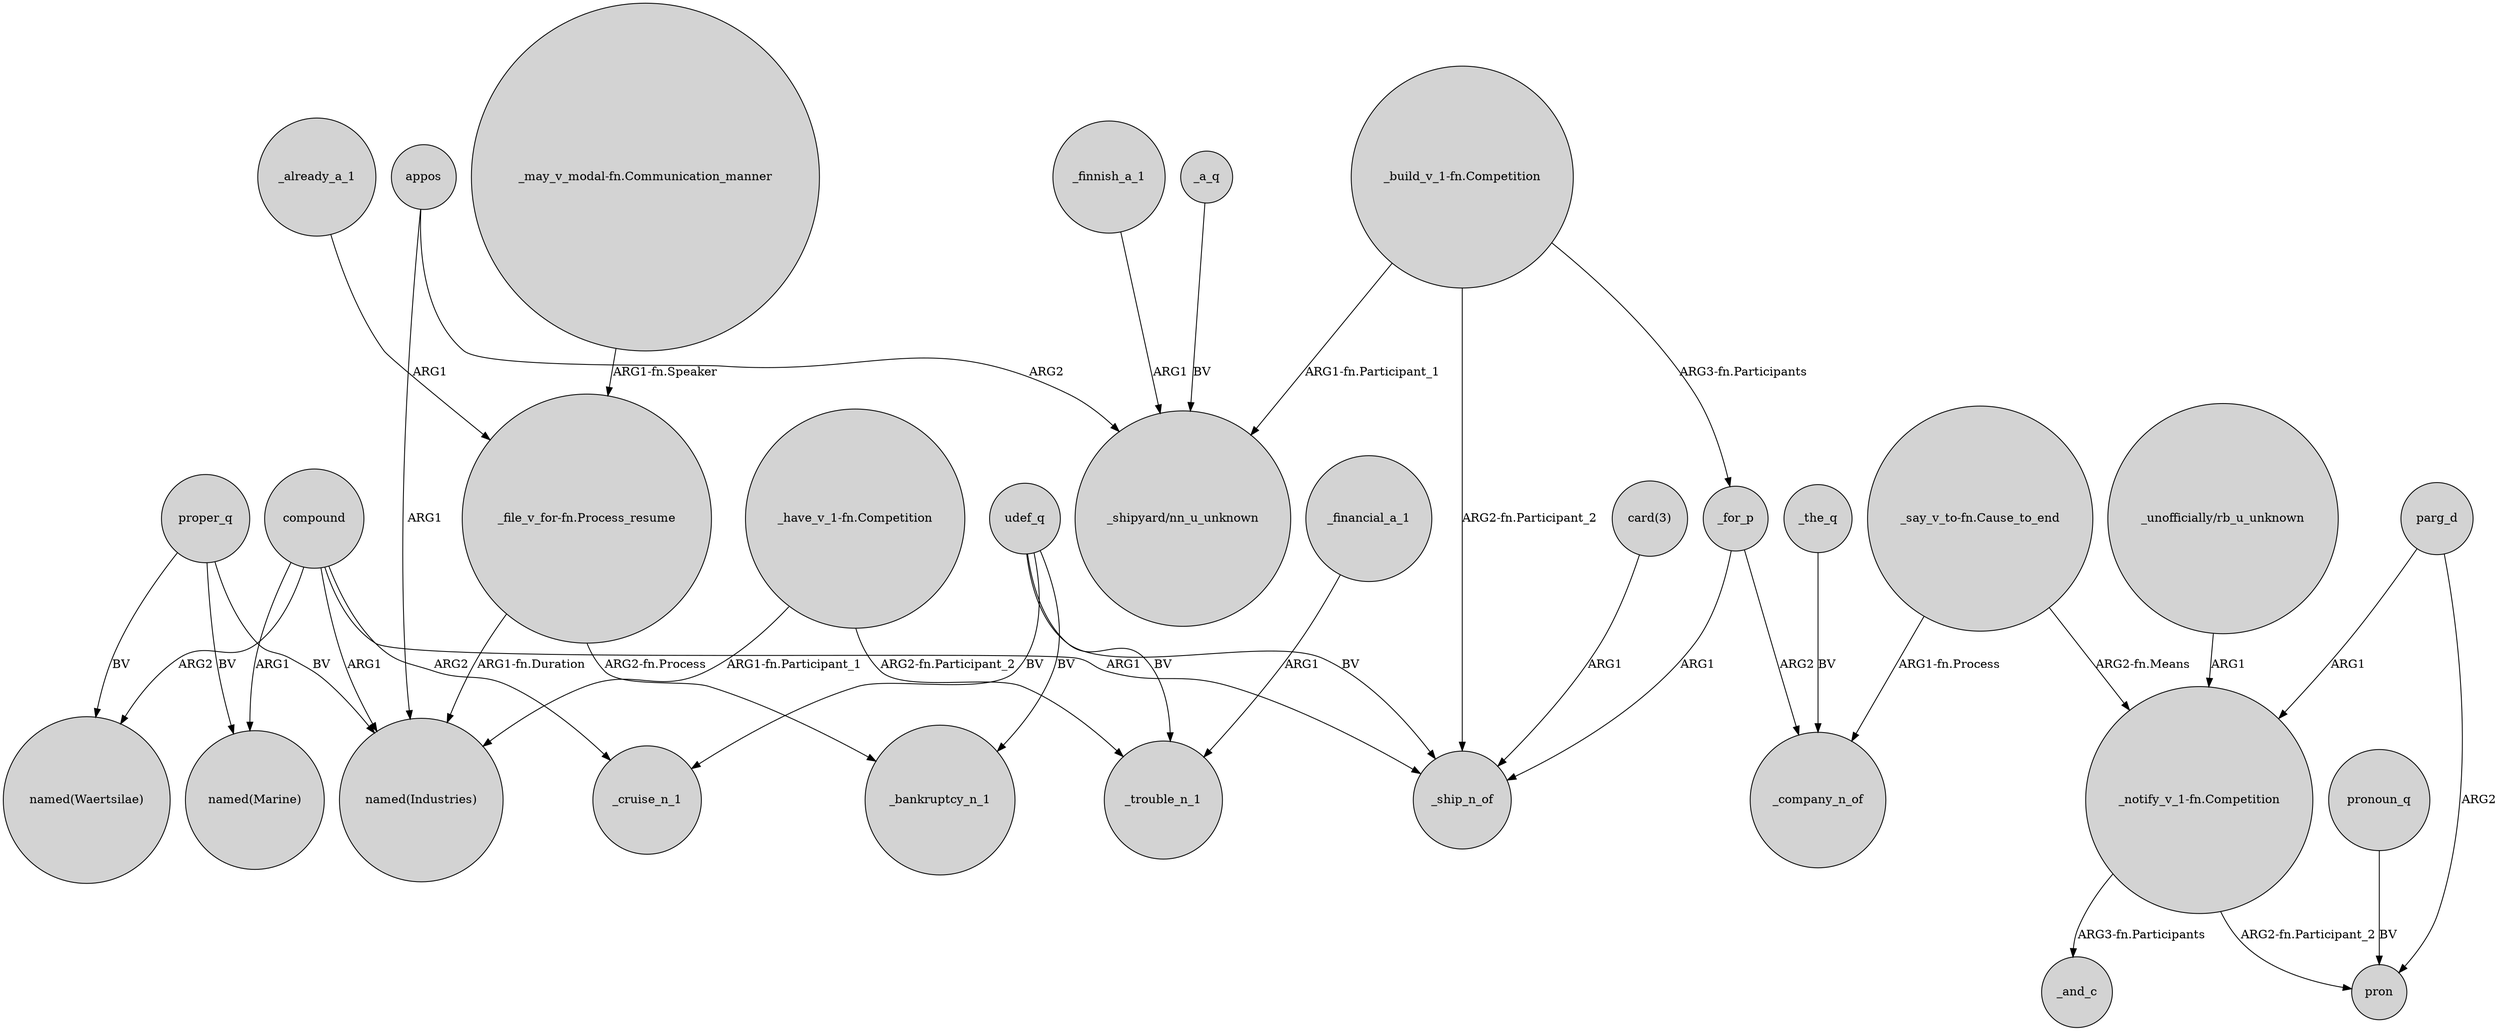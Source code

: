 digraph {
	node [shape=circle style=filled]
	udef_q -> _cruise_n_1 [label=BV]
	proper_q -> "named(Marine)" [label=BV]
	proper_q -> "named(Industries)" [label=BV]
	"card(3)" -> _ship_n_of [label=ARG1]
	_already_a_1 -> "_file_v_for-fn.Process_resume" [label=ARG1]
	_financial_a_1 -> _trouble_n_1 [label=ARG1]
	appos -> "_shipyard/nn_u_unknown" [label=ARG2]
	"_file_v_for-fn.Process_resume" -> _bankruptcy_n_1 [label="ARG2-fn.Process"]
	compound -> "named(Industries)" [label=ARG1]
	parg_d -> pron [label=ARG2]
	compound -> "named(Marine)" [label=ARG1]
	"_may_v_modal-fn.Communication_manner" -> "_file_v_for-fn.Process_resume" [label="ARG1-fn.Speaker"]
	compound -> _ship_n_of [label=ARG1]
	proper_q -> "named(Waertsilae)" [label=BV]
	"_build_v_1-fn.Competition" -> _for_p [label="ARG3-fn.Participants"]
	"_unofficially/rb_u_unknown" -> "_notify_v_1-fn.Competition" [label=ARG1]
	_finnish_a_1 -> "_shipyard/nn_u_unknown" [label=ARG1]
	_a_q -> "_shipyard/nn_u_unknown" [label=BV]
	pronoun_q -> pron [label=BV]
	"_have_v_1-fn.Competition" -> _trouble_n_1 [label="ARG2-fn.Participant_2"]
	udef_q -> _ship_n_of [label=BV]
	udef_q -> _trouble_n_1 [label=BV]
	"_have_v_1-fn.Competition" -> "named(Industries)" [label="ARG1-fn.Participant_1"]
	appos -> "named(Industries)" [label=ARG1]
	_for_p -> _company_n_of [label=ARG2]
	compound -> _cruise_n_1 [label=ARG2]
	"_build_v_1-fn.Competition" -> "_shipyard/nn_u_unknown" [label="ARG1-fn.Participant_1"]
	udef_q -> _bankruptcy_n_1 [label=BV]
	"_notify_v_1-fn.Competition" -> pron [label="ARG2-fn.Participant_2"]
	_for_p -> _ship_n_of [label=ARG1]
	"_say_v_to-fn.Cause_to_end" -> _company_n_of [label="ARG1-fn.Process"]
	"_say_v_to-fn.Cause_to_end" -> "_notify_v_1-fn.Competition" [label="ARG2-fn.Means"]
	parg_d -> "_notify_v_1-fn.Competition" [label=ARG1]
	"_file_v_for-fn.Process_resume" -> "named(Industries)" [label="ARG1-fn.Duration"]
	compound -> "named(Waertsilae)" [label=ARG2]
	_the_q -> _company_n_of [label=BV]
	"_build_v_1-fn.Competition" -> _ship_n_of [label="ARG2-fn.Participant_2"]
	"_notify_v_1-fn.Competition" -> _and_c [label="ARG3-fn.Participants"]
}
